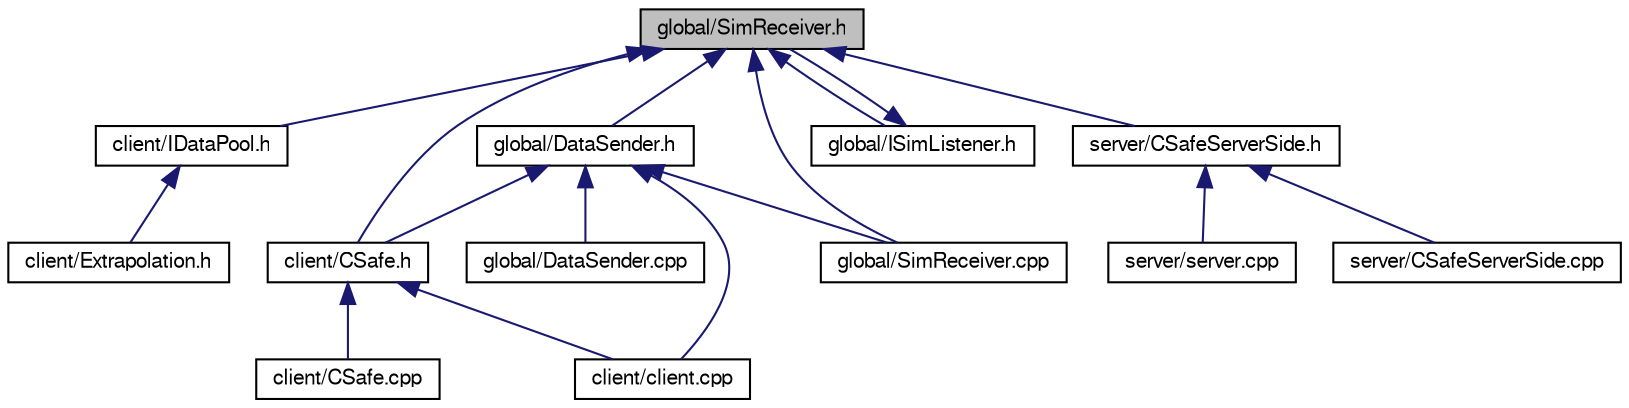 digraph "global/SimReceiver.h"
{
  bgcolor="transparent";
  edge [fontname="FreeSans",fontsize="10",labelfontname="FreeSans",labelfontsize="10"];
  node [fontname="FreeSans",fontsize="10",shape=record];
  Node1 [label="global/SimReceiver.h",height=0.2,width=0.4,color="black", fillcolor="grey75", style="filled" fontcolor="black"];
  Node1 -> Node2 [dir="back",color="midnightblue",fontsize="10",style="solid",fontname="FreeSans"];
  Node2 [label="client/CSafe.h",height=0.2,width=0.4,color="black",URL="$CSafe_8h.html"];
  Node2 -> Node3 [dir="back",color="midnightblue",fontsize="10",style="solid",fontname="FreeSans"];
  Node3 [label="client/client.cpp",height=0.2,width=0.4,color="black",URL="$client_2client_8cpp.html"];
  Node2 -> Node4 [dir="back",color="midnightblue",fontsize="10",style="solid",fontname="FreeSans"];
  Node4 [label="client/CSafe.cpp",height=0.2,width=0.4,color="black",URL="$CSafe_8cpp.html"];
  Node1 -> Node5 [dir="back",color="midnightblue",fontsize="10",style="solid",fontname="FreeSans"];
  Node5 [label="client/IDataPool.h",height=0.2,width=0.4,color="black",URL="$IDataPool_8h.html"];
  Node5 -> Node6 [dir="back",color="midnightblue",fontsize="10",style="solid",fontname="FreeSans"];
  Node6 [label="client/Extrapolation.h",height=0.2,width=0.4,color="black",URL="$Extrapolation_8h.html"];
  Node1 -> Node7 [dir="back",color="midnightblue",fontsize="10",style="solid",fontname="FreeSans"];
  Node7 [label="global/DataSender.h",height=0.2,width=0.4,color="black",URL="$DataSender_8h.html"];
  Node7 -> Node2 [dir="back",color="midnightblue",fontsize="10",style="solid",fontname="FreeSans"];
  Node7 -> Node3 [dir="back",color="midnightblue",fontsize="10",style="solid",fontname="FreeSans"];
  Node7 -> Node8 [dir="back",color="midnightblue",fontsize="10",style="solid",fontname="FreeSans"];
  Node8 [label="global/DataSender.cpp",height=0.2,width=0.4,color="black",URL="$DataSender_8cpp.html"];
  Node7 -> Node9 [dir="back",color="midnightblue",fontsize="10",style="solid",fontname="FreeSans"];
  Node9 [label="global/SimReceiver.cpp",height=0.2,width=0.4,color="black",URL="$SimReceiver_8cpp.html"];
  Node1 -> Node10 [dir="back",color="midnightblue",fontsize="10",style="solid",fontname="FreeSans"];
  Node10 [label="global/ISimListener.h",height=0.2,width=0.4,color="black",URL="$ISimListener_8h.html"];
  Node10 -> Node1 [dir="back",color="midnightblue",fontsize="10",style="solid",fontname="FreeSans"];
  Node1 -> Node9 [dir="back",color="midnightblue",fontsize="10",style="solid",fontname="FreeSans"];
  Node1 -> Node11 [dir="back",color="midnightblue",fontsize="10",style="solid",fontname="FreeSans"];
  Node11 [label="server/CSafeServerSide.h",height=0.2,width=0.4,color="black",URL="$CSafeServerSide_8h.html"];
  Node11 -> Node12 [dir="back",color="midnightblue",fontsize="10",style="solid",fontname="FreeSans"];
  Node12 [label="server/CSafeServerSide.cpp",height=0.2,width=0.4,color="black",URL="$CSafeServerSide_8cpp.html"];
  Node11 -> Node13 [dir="back",color="midnightblue",fontsize="10",style="solid",fontname="FreeSans"];
  Node13 [label="server/server.cpp",height=0.2,width=0.4,color="black",URL="$server_2Server_8cpp.html"];
}
